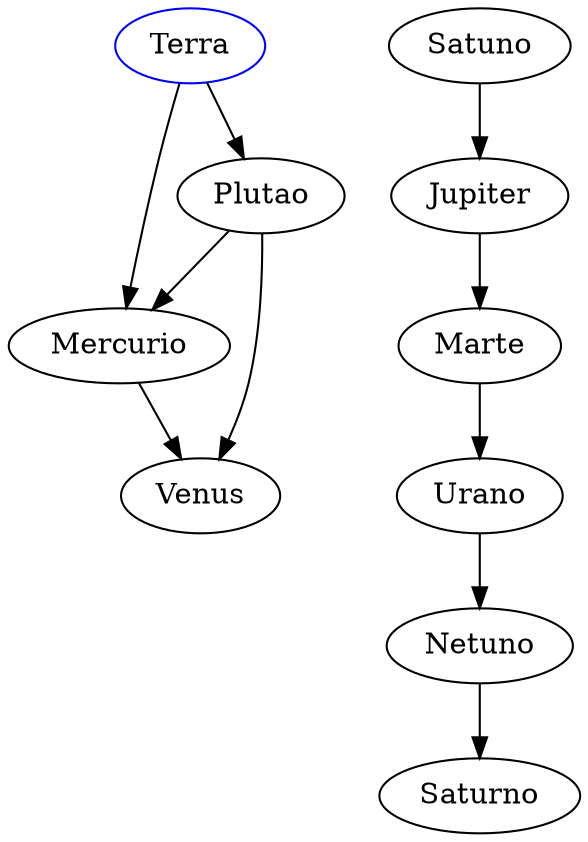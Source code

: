 digraph{
    Terra [color=blue]

    Terra -> Mercurio
    Plutao -> Venus
    Terra -> Plutao
    Plutao -> Mercurio
    Mercurio -> Venus
    Urano -> Netuno
    Netuno -> Saturno
    Satuno -> Jupiter
    Jupiter -> Marte
    Marte -> Urano
}